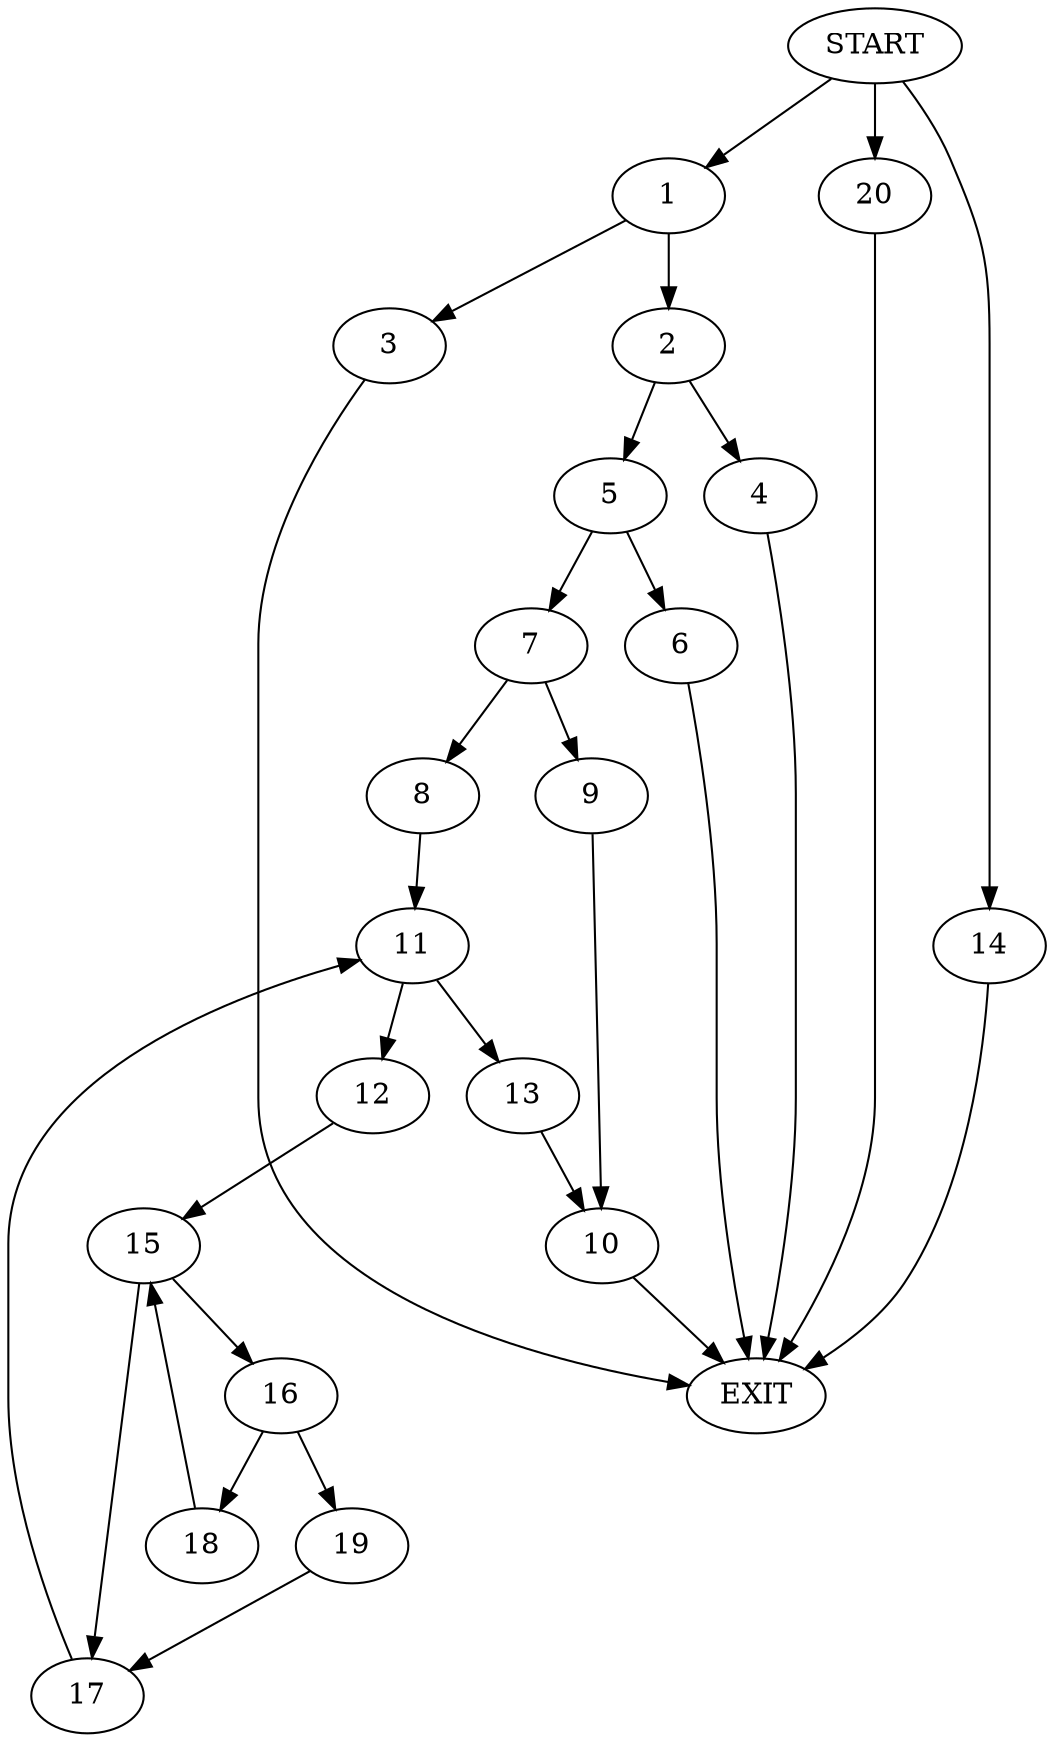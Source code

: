digraph {
0 [label="START"]
21 [label="EXIT"]
0 -> 1
1 -> 2
1 -> 3
2 -> 4
2 -> 5
3 -> 21
4 -> 21
5 -> 6
5 -> 7
6 -> 21
7 -> 8
7 -> 9
9 -> 10
8 -> 11
10 -> 21
11 -> 12
11 -> 13
0 -> 14
14 -> 21
12 -> 15
13 -> 10
15 -> 16
15 -> 17
17 -> 11
16 -> 18
16 -> 19
18 -> 15
19 -> 17
0 -> 20
20 -> 21
}
